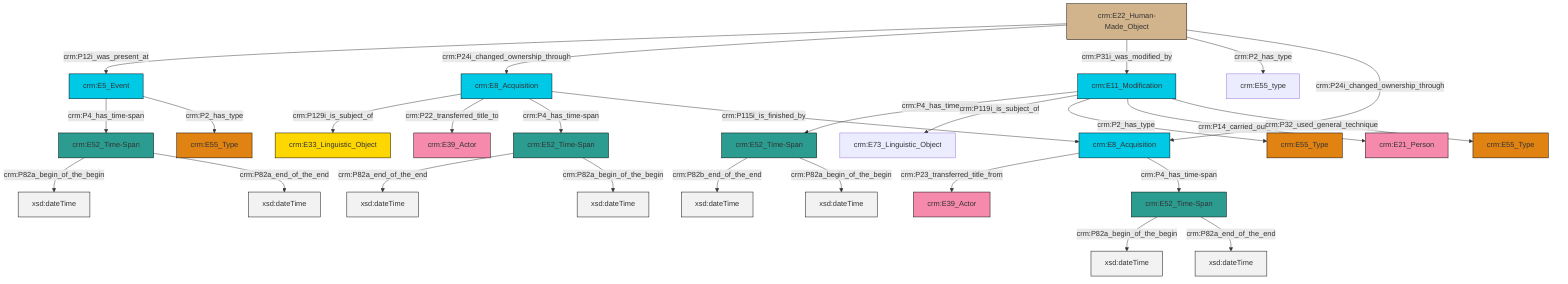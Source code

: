 graph TD
classDef Literal fill:#f2f2f2,stroke:#000000;
classDef CRM_Entity fill:#FFFFFF,stroke:#000000;
classDef Temporal_Entity fill:#00C9E6, stroke:#000000;
classDef Type fill:#E18312, stroke:#000000;
classDef Time-Span fill:#2C9C91, stroke:#000000;
classDef Appellation fill:#FFEB7F, stroke:#000000;
classDef Place fill:#008836, stroke:#000000;
classDef Persistent_Item fill:#B266B2, stroke:#000000;
classDef Conceptual_Object fill:#FFD700, stroke:#000000;
classDef Physical_Thing fill:#D2B48C, stroke:#000000;
classDef Actor fill:#f58aad, stroke:#000000;
classDef PC_Classes fill:#4ce600, stroke:#000000;
classDef Multi fill:#cccccc,stroke:#000000;

2["crm:E8_Acquisition"]:::Temporal_Entity -->|crm:P129i_is_subject_of| 3["crm:E33_Linguistic_Object"]:::Conceptual_Object
4["crm:E52_Time-Span"]:::Time-Span -->|crm:P82b_end_of_the_end| 5[xsd:dateTime]:::Literal
6["crm:E8_Acquisition"]:::Temporal_Entity -->|crm:P23_transferred_title_from| 7["crm:E39_Actor"]:::Actor
8["crm:E52_Time-Span"]:::Time-Span -->|crm:P82a_begin_of_the_begin| 9[xsd:dateTime]:::Literal
0["crm:E22_Human-Made_Object"]:::Physical_Thing -->|crm:P12i_was_present_at| 10["crm:E5_Event"]:::Temporal_Entity
0["crm:E22_Human-Made_Object"]:::Physical_Thing -->|crm:P24i_changed_ownership_through| 2["crm:E8_Acquisition"]:::Temporal_Entity
13["crm:E11_Modification"]:::Temporal_Entity -->|crm:P4_has_time-span| 4["crm:E52_Time-Span"]:::Time-Span
13["crm:E11_Modification"]:::Temporal_Entity -->|crm:P119i_is_subject_of| 11["crm:E73_Linguistic_Object"]:::Default
4["crm:E52_Time-Span"]:::Time-Span -->|crm:P82a_begin_of_the_begin| 17[xsd:dateTime]:::Literal
6["crm:E8_Acquisition"]:::Temporal_Entity -->|crm:P4_has_time-span| 8["crm:E52_Time-Span"]:::Time-Span
19["crm:E52_Time-Span"]:::Time-Span -->|crm:P82a_end_of_the_end| 21[xsd:dateTime]:::Literal
2["crm:E8_Acquisition"]:::Temporal_Entity -->|crm:P22_transferred_title_to| 24["crm:E39_Actor"]:::Actor
8["crm:E52_Time-Span"]:::Time-Span -->|crm:P82a_end_of_the_end| 25[xsd:dateTime]:::Literal
10["crm:E5_Event"]:::Temporal_Entity -->|crm:P4_has_time-span| 15["crm:E52_Time-Span"]:::Time-Span
15["crm:E52_Time-Span"]:::Time-Span -->|crm:P82a_begin_of_the_begin| 30[xsd:dateTime]:::Literal
13["crm:E11_Modification"]:::Temporal_Entity -->|crm:P2_has_type| 26["crm:E55_Type"]:::Type
2["crm:E8_Acquisition"]:::Temporal_Entity -->|crm:P4_has_time-span| 19["crm:E52_Time-Span"]:::Time-Span
19["crm:E52_Time-Span"]:::Time-Span -->|crm:P82a_begin_of_the_begin| 31[xsd:dateTime]:::Literal
2["crm:E8_Acquisition"]:::Temporal_Entity -->|crm:P115i_is_finished_by| 6["crm:E8_Acquisition"]:::Temporal_Entity
15["crm:E52_Time-Span"]:::Time-Span -->|crm:P82a_end_of_the_end| 36[xsd:dateTime]:::Literal
10["crm:E5_Event"]:::Temporal_Entity -->|crm:P2_has_type| 37["crm:E55_Type"]:::Type
13["crm:E11_Modification"]:::Temporal_Entity -->|crm:P14_carried_out_by| 32["crm:E21_Person"]:::Actor
13["crm:E11_Modification"]:::Temporal_Entity -->|crm:P32_used_general_technique| 34["crm:E55_Type"]:::Type
0["crm:E22_Human-Made_Object"]:::Physical_Thing -->|crm:P31i_was_modified_by| 13["crm:E11_Modification"]:::Temporal_Entity
0["crm:E22_Human-Made_Object"]:::Physical_Thing -->|crm:P2_has_type| 40["crm:E55_type"]:::Default
0["crm:E22_Human-Made_Object"]:::Physical_Thing -->|crm:P24i_changed_ownership_through| 6["crm:E8_Acquisition"]:::Temporal_Entity